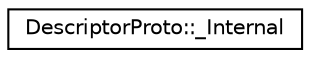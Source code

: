 digraph "类继承关系图"
{
 // LATEX_PDF_SIZE
  edge [fontname="Helvetica",fontsize="10",labelfontname="Helvetica",labelfontsize="10"];
  node [fontname="Helvetica",fontsize="10",shape=record];
  rankdir="LR";
  Node0 [label="DescriptorProto::_Internal",height=0.2,width=0.4,color="black", fillcolor="white", style="filled",URL="$classDescriptorProto_1_1__Internal.html",tooltip=" "];
}
